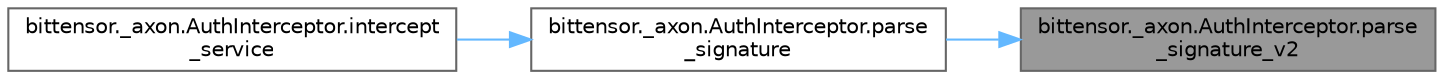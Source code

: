 digraph "bittensor._axon.AuthInterceptor.parse_signature_v2"
{
 // LATEX_PDF_SIZE
  bgcolor="transparent";
  edge [fontname=Helvetica,fontsize=10,labelfontname=Helvetica,labelfontsize=10];
  node [fontname=Helvetica,fontsize=10,shape=box,height=0.2,width=0.4];
  rankdir="RL";
  Node1 [label="bittensor._axon.AuthInterceptor.parse\l_signature_v2",height=0.2,width=0.4,color="gray40", fillcolor="grey60", style="filled", fontcolor="black",tooltip=" "];
  Node1 -> Node2 [dir="back",color="steelblue1",style="solid"];
  Node2 [label="bittensor._axon.AuthInterceptor.parse\l_signature",height=0.2,width=0.4,color="grey40", fillcolor="white", style="filled",URL="$classbittensor_1_1__axon_1_1_auth_interceptor.html#a162176a827332511e91448a209468601",tooltip=" "];
  Node2 -> Node3 [dir="back",color="steelblue1",style="solid"];
  Node3 [label="bittensor._axon.AuthInterceptor.intercept\l_service",height=0.2,width=0.4,color="grey40", fillcolor="white", style="filled",URL="$classbittensor_1_1__axon_1_1_auth_interceptor.html#a17c9f62ecb7d3442e42cc90e8f8d1409",tooltip=" "];
}
